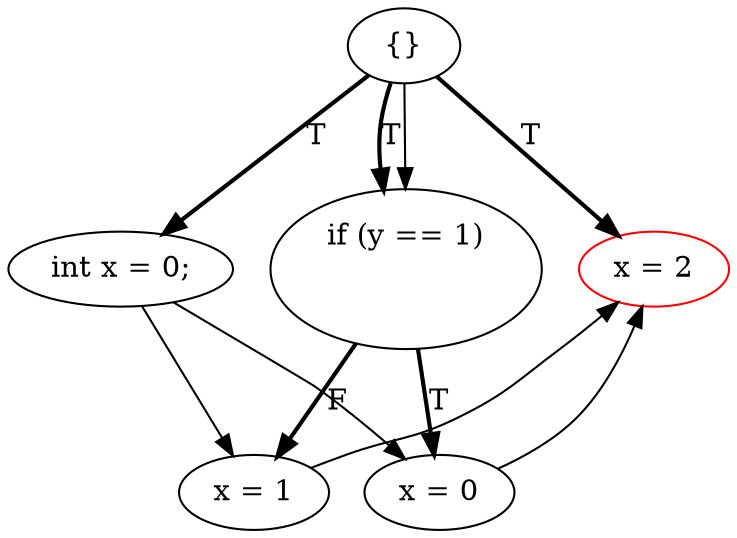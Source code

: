 digraph {
rankdir=TD;
3[label="{}"]; 
3 -> 4[label="T",style=bold];
4[label="int x = 0;"];
4 -> 1;
4 -> 2;
3 -> 0[label="T",style=bold];
0[label="if (y == 1)
    "]; 
0 -> 1[label="T",style=bold];
1[label="x = 0"];
1 -> 5;
0 -> 2[label="F",style=bold];
2[label="x = 1"];
2 -> 5;
3 -> 5[label="T",style=bold];
5[label="x = 2",color=red];
3 -> 0;
{ rank=same 4 0 5 }{ rank=same 1 2 }
}